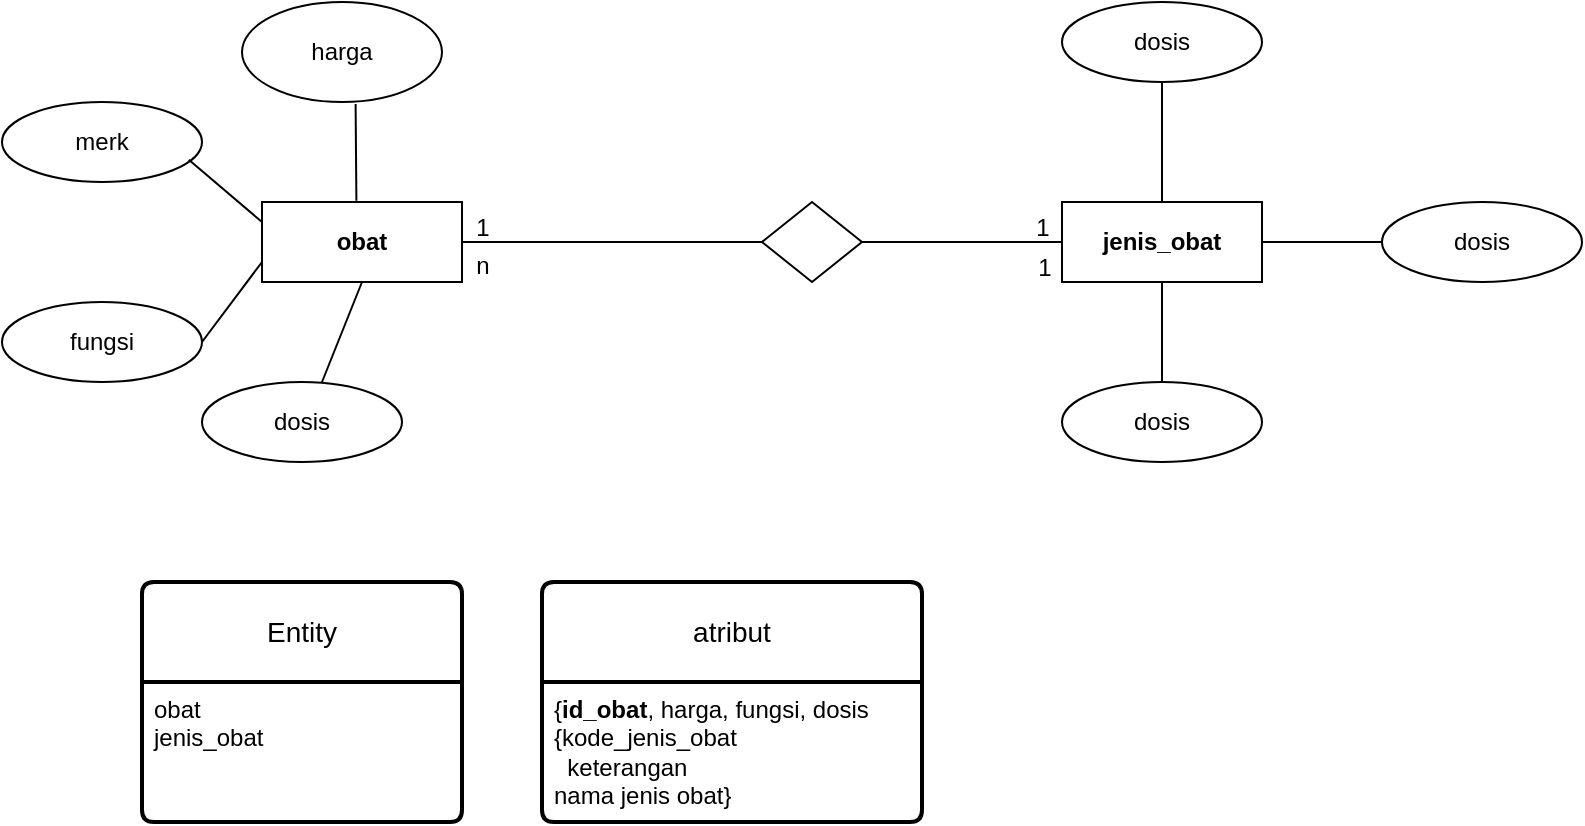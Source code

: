 <mxfile version="24.7.17">
  <diagram name="Page-1" id="Jr6k2m0oqIeilDGeIhxD">
    <mxGraphModel dx="734" dy="455" grid="1" gridSize="10" guides="1" tooltips="1" connect="1" arrows="1" fold="1" page="1" pageScale="1" pageWidth="850" pageHeight="1100" math="0" shadow="0">
      <root>
        <mxCell id="0" />
        <mxCell id="1" parent="0" />
        <mxCell id="ycxTqgAwPsIFHGDEBRWZ-2" value="&lt;b&gt;obat&lt;/b&gt;" style="whiteSpace=wrap;html=1;align=center;" vertex="1" parent="1">
          <mxGeometry x="160" y="200" width="100" height="40" as="geometry" />
        </mxCell>
        <mxCell id="ycxTqgAwPsIFHGDEBRWZ-3" value="harga" style="ellipse;whiteSpace=wrap;html=1;align=center;" vertex="1" parent="1">
          <mxGeometry x="150" y="100" width="100" height="50" as="geometry" />
        </mxCell>
        <mxCell id="ycxTqgAwPsIFHGDEBRWZ-4" value="merk" style="ellipse;whiteSpace=wrap;html=1;align=center;" vertex="1" parent="1">
          <mxGeometry x="30" y="150" width="100" height="40" as="geometry" />
        </mxCell>
        <mxCell id="ycxTqgAwPsIFHGDEBRWZ-5" value="fungsi" style="ellipse;whiteSpace=wrap;html=1;align=center;" vertex="1" parent="1">
          <mxGeometry x="30" y="250" width="100" height="40" as="geometry" />
        </mxCell>
        <mxCell id="ycxTqgAwPsIFHGDEBRWZ-6" value="dosis" style="ellipse;whiteSpace=wrap;html=1;align=center;" vertex="1" parent="1">
          <mxGeometry x="130" y="290" width="100" height="40" as="geometry" />
        </mxCell>
        <mxCell id="ycxTqgAwPsIFHGDEBRWZ-11" value="" style="endArrow=none;html=1;rounded=0;exitX=0.568;exitY=1.02;exitDx=0;exitDy=0;exitPerimeter=0;entryX=0.472;entryY=-0.015;entryDx=0;entryDy=0;entryPerimeter=0;" edge="1" parent="1" source="ycxTqgAwPsIFHGDEBRWZ-3" target="ycxTqgAwPsIFHGDEBRWZ-2">
          <mxGeometry relative="1" as="geometry">
            <mxPoint x="350" y="340" as="sourcePoint" />
            <mxPoint x="510" y="340" as="targetPoint" />
          </mxGeometry>
        </mxCell>
        <mxCell id="ycxTqgAwPsIFHGDEBRWZ-12" value="" style="endArrow=none;html=1;rounded=0;exitX=0.934;exitY=0.722;exitDx=0;exitDy=0;exitPerimeter=0;entryX=0;entryY=0.25;entryDx=0;entryDy=0;" edge="1" parent="1" source="ycxTqgAwPsIFHGDEBRWZ-4" target="ycxTqgAwPsIFHGDEBRWZ-2">
          <mxGeometry relative="1" as="geometry">
            <mxPoint x="217" y="161" as="sourcePoint" />
            <mxPoint x="217" y="209" as="targetPoint" />
          </mxGeometry>
        </mxCell>
        <mxCell id="ycxTqgAwPsIFHGDEBRWZ-13" value="" style="endArrow=none;html=1;rounded=0;exitX=1;exitY=0.5;exitDx=0;exitDy=0;entryX=0;entryY=0.75;entryDx=0;entryDy=0;" edge="1" parent="1" source="ycxTqgAwPsIFHGDEBRWZ-5" target="ycxTqgAwPsIFHGDEBRWZ-2">
          <mxGeometry relative="1" as="geometry">
            <mxPoint x="130" y="240" as="sourcePoint" />
            <mxPoint x="167" y="271" as="targetPoint" />
          </mxGeometry>
        </mxCell>
        <mxCell id="ycxTqgAwPsIFHGDEBRWZ-14" value="" style="endArrow=none;html=1;rounded=0;exitX=0.6;exitY=0;exitDx=0;exitDy=0;entryX=0.5;entryY=1;entryDx=0;entryDy=0;exitPerimeter=0;" edge="1" parent="1" source="ycxTqgAwPsIFHGDEBRWZ-6" target="ycxTqgAwPsIFHGDEBRWZ-2">
          <mxGeometry relative="1" as="geometry">
            <mxPoint x="140" y="280" as="sourcePoint" />
            <mxPoint x="170" y="240" as="targetPoint" />
          </mxGeometry>
        </mxCell>
        <mxCell id="ycxTqgAwPsIFHGDEBRWZ-15" value="" style="shape=rhombus;perimeter=rhombusPerimeter;whiteSpace=wrap;html=1;align=center;" vertex="1" parent="1">
          <mxGeometry x="410" y="200" width="50" height="40" as="geometry" />
        </mxCell>
        <mxCell id="ycxTqgAwPsIFHGDEBRWZ-16" value="" style="endArrow=none;html=1;rounded=0;exitX=1;exitY=0.5;exitDx=0;exitDy=0;entryX=0;entryY=0.5;entryDx=0;entryDy=0;" edge="1" parent="1" source="ycxTqgAwPsIFHGDEBRWZ-2" target="ycxTqgAwPsIFHGDEBRWZ-15">
          <mxGeometry relative="1" as="geometry">
            <mxPoint x="310" y="190" as="sourcePoint" />
            <mxPoint x="470" y="190" as="targetPoint" />
          </mxGeometry>
        </mxCell>
        <mxCell id="ycxTqgAwPsIFHGDEBRWZ-17" value="&lt;b&gt;jenis_obat&lt;/b&gt;" style="whiteSpace=wrap;html=1;align=center;" vertex="1" parent="1">
          <mxGeometry x="560" y="200" width="100" height="40" as="geometry" />
        </mxCell>
        <mxCell id="ycxTqgAwPsIFHGDEBRWZ-18" value="" style="endArrow=none;html=1;rounded=0;exitX=1;exitY=0.5;exitDx=0;exitDy=0;entryX=0;entryY=0.5;entryDx=0;entryDy=0;" edge="1" parent="1" source="ycxTqgAwPsIFHGDEBRWZ-15" target="ycxTqgAwPsIFHGDEBRWZ-17">
          <mxGeometry relative="1" as="geometry">
            <mxPoint x="270" y="230" as="sourcePoint" />
            <mxPoint x="420" y="230" as="targetPoint" />
          </mxGeometry>
        </mxCell>
        <mxCell id="ycxTqgAwPsIFHGDEBRWZ-19" value="dosis" style="ellipse;whiteSpace=wrap;html=1;align=center;" vertex="1" parent="1">
          <mxGeometry x="560" y="290" width="100" height="40" as="geometry" />
        </mxCell>
        <mxCell id="ycxTqgAwPsIFHGDEBRWZ-20" value="dosis" style="ellipse;whiteSpace=wrap;html=1;align=center;" vertex="1" parent="1">
          <mxGeometry x="720" y="200" width="100" height="40" as="geometry" />
        </mxCell>
        <mxCell id="ycxTqgAwPsIFHGDEBRWZ-21" value="dosis" style="ellipse;whiteSpace=wrap;html=1;align=center;" vertex="1" parent="1">
          <mxGeometry x="560" y="100" width="100" height="40" as="geometry" />
        </mxCell>
        <mxCell id="ycxTqgAwPsIFHGDEBRWZ-22" value="" style="endArrow=none;html=1;rounded=0;exitX=0.5;exitY=0;exitDx=0;exitDy=0;entryX=0.5;entryY=1;entryDx=0;entryDy=0;" edge="1" parent="1" source="ycxTqgAwPsIFHGDEBRWZ-19" target="ycxTqgAwPsIFHGDEBRWZ-17">
          <mxGeometry relative="1" as="geometry">
            <mxPoint x="200" y="300" as="sourcePoint" />
            <mxPoint x="220" y="250" as="targetPoint" />
          </mxGeometry>
        </mxCell>
        <mxCell id="ycxTqgAwPsIFHGDEBRWZ-24" value="" style="endArrow=none;html=1;rounded=0;exitX=1;exitY=0.5;exitDx=0;exitDy=0;entryX=0;entryY=0.5;entryDx=0;entryDy=0;" edge="1" parent="1" source="ycxTqgAwPsIFHGDEBRWZ-17" target="ycxTqgAwPsIFHGDEBRWZ-20">
          <mxGeometry relative="1" as="geometry">
            <mxPoint x="620" y="300" as="sourcePoint" />
            <mxPoint x="620" y="250" as="targetPoint" />
          </mxGeometry>
        </mxCell>
        <mxCell id="ycxTqgAwPsIFHGDEBRWZ-25" value="" style="endArrow=none;html=1;rounded=0;exitX=0.5;exitY=1;exitDx=0;exitDy=0;entryX=0.5;entryY=0;entryDx=0;entryDy=0;" edge="1" parent="1" source="ycxTqgAwPsIFHGDEBRWZ-21" target="ycxTqgAwPsIFHGDEBRWZ-17">
          <mxGeometry relative="1" as="geometry">
            <mxPoint x="670" y="230" as="sourcePoint" />
            <mxPoint x="730" y="230" as="targetPoint" />
          </mxGeometry>
        </mxCell>
        <mxCell id="ycxTqgAwPsIFHGDEBRWZ-26" value="1" style="text;html=1;align=center;verticalAlign=middle;resizable=0;points=[];autosize=1;strokeColor=none;fillColor=none;" vertex="1" parent="1">
          <mxGeometry x="255" y="198" width="30" height="30" as="geometry" />
        </mxCell>
        <mxCell id="ycxTqgAwPsIFHGDEBRWZ-27" value="n" style="text;html=1;align=center;verticalAlign=middle;resizable=0;points=[];autosize=1;strokeColor=none;fillColor=none;" vertex="1" parent="1">
          <mxGeometry x="255" y="217" width="30" height="30" as="geometry" />
        </mxCell>
        <mxCell id="ycxTqgAwPsIFHGDEBRWZ-29" value="1" style="text;html=1;align=center;verticalAlign=middle;resizable=0;points=[];autosize=1;strokeColor=none;fillColor=none;" vertex="1" parent="1">
          <mxGeometry x="535" y="198" width="30" height="30" as="geometry" />
        </mxCell>
        <mxCell id="ycxTqgAwPsIFHGDEBRWZ-31" value="1" style="text;html=1;align=center;verticalAlign=middle;resizable=0;points=[];autosize=1;strokeColor=none;fillColor=none;" vertex="1" parent="1">
          <mxGeometry x="536" y="218" width="30" height="30" as="geometry" />
        </mxCell>
        <mxCell id="ycxTqgAwPsIFHGDEBRWZ-32" value="Entity" style="swimlane;childLayout=stackLayout;horizontal=1;startSize=50;horizontalStack=0;rounded=1;fontSize=14;fontStyle=0;strokeWidth=2;resizeParent=0;resizeLast=1;shadow=0;dashed=0;align=center;arcSize=4;whiteSpace=wrap;html=1;" vertex="1" parent="1">
          <mxGeometry x="100" y="390" width="160" height="120" as="geometry" />
        </mxCell>
        <mxCell id="ycxTqgAwPsIFHGDEBRWZ-33" value="obat&lt;div&gt;jenis_obat&lt;/div&gt;" style="align=left;strokeColor=none;fillColor=none;spacingLeft=4;fontSize=12;verticalAlign=top;resizable=0;rotatable=0;part=1;html=1;" vertex="1" parent="ycxTqgAwPsIFHGDEBRWZ-32">
          <mxGeometry y="50" width="160" height="70" as="geometry" />
        </mxCell>
        <mxCell id="ycxTqgAwPsIFHGDEBRWZ-38" value="atribut" style="swimlane;childLayout=stackLayout;horizontal=1;startSize=50;horizontalStack=0;rounded=1;fontSize=14;fontStyle=0;strokeWidth=2;resizeParent=0;resizeLast=1;shadow=0;dashed=0;align=center;arcSize=4;whiteSpace=wrap;html=1;" vertex="1" parent="1">
          <mxGeometry x="300" y="390" width="190" height="120" as="geometry" />
        </mxCell>
        <mxCell id="ycxTqgAwPsIFHGDEBRWZ-39" value="{&lt;b&gt;id_obat&lt;/b&gt;, harga, fungsi, dosis&lt;div&gt;{kode_jenis_obat&lt;/div&gt;&lt;div&gt;&amp;nbsp; keterangan&lt;/div&gt;&lt;div&gt;nama jenis obat}&lt;/div&gt;" style="align=left;strokeColor=none;fillColor=none;spacingLeft=4;fontSize=12;verticalAlign=top;resizable=0;rotatable=0;part=1;html=1;" vertex="1" parent="ycxTqgAwPsIFHGDEBRWZ-38">
          <mxGeometry y="50" width="190" height="70" as="geometry" />
        </mxCell>
      </root>
    </mxGraphModel>
  </diagram>
</mxfile>
